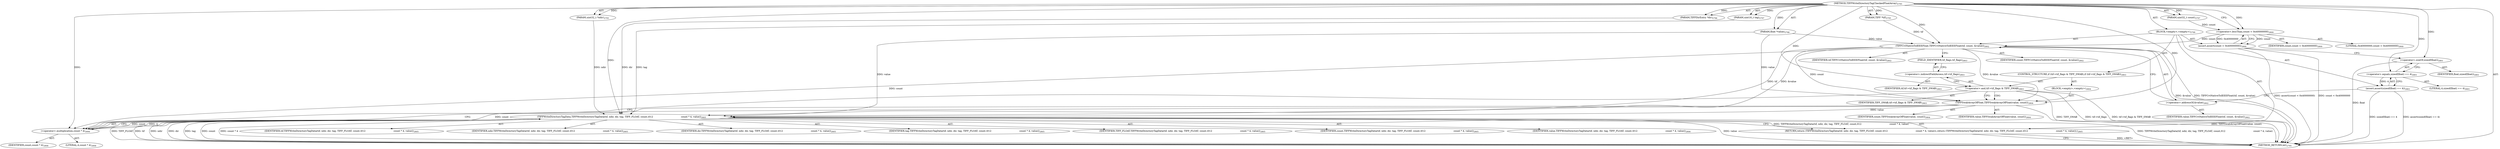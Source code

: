 digraph "TIFFWriteDirectoryTagCheckedFloatArray" {  
"71488" [label = <(METHOD,TIFFWriteDirectoryTagCheckedFloatArray)<SUB>2795</SUB>> ]
"71489" [label = <(PARAM,TIFF *tif)<SUB>2795</SUB>> ]
"71490" [label = <(PARAM,uint32_t *ndir)<SUB>2795</SUB>> ]
"71491" [label = <(PARAM,TIFFDirEntry *dir)<SUB>2796</SUB>> ]
"71492" [label = <(PARAM,uint16_t tag)<SUB>2797</SUB>> ]
"71493" [label = <(PARAM,uint32_t count)<SUB>2797</SUB>> ]
"71494" [label = <(PARAM,float *value)<SUB>2798</SUB>> ]
"71495" [label = <(BLOCK,&lt;empty&gt;,&lt;empty&gt;)<SUB>2799</SUB>> ]
"71496" [label = <(assert,assert(count &lt; 0x40000000))<SUB>2800</SUB>> ]
"71497" [label = <(&lt;operator&gt;.lessThan,count &lt; 0x40000000)<SUB>2800</SUB>> ]
"71498" [label = <(IDENTIFIER,count,count &lt; 0x40000000)<SUB>2800</SUB>> ]
"71499" [label = <(LITERAL,0x40000000,count &lt; 0x40000000)<SUB>2800</SUB>> ]
"71500" [label = <(assert,assert(sizeof(float) == 4))<SUB>2801</SUB>> ]
"71501" [label = <(&lt;operator&gt;.equals,sizeof(float) == 4)<SUB>2801</SUB>> ]
"71502" [label = <(&lt;operator&gt;.sizeOf,sizeof(float))<SUB>2801</SUB>> ]
"71503" [label = <(IDENTIFIER,float,sizeof(float))<SUB>2801</SUB>> ]
"71504" [label = <(LITERAL,4,sizeof(float) == 4)<SUB>2801</SUB>> ]
"71505" [label = <(TIFFCvtNativeToIEEEFloat,TIFFCvtNativeToIEEEFloat(tif, count, &amp;value))<SUB>2802</SUB>> ]
"71506" [label = <(IDENTIFIER,tif,TIFFCvtNativeToIEEEFloat(tif, count, &amp;value))<SUB>2802</SUB>> ]
"71507" [label = <(IDENTIFIER,count,TIFFCvtNativeToIEEEFloat(tif, count, &amp;value))<SUB>2802</SUB>> ]
"71508" [label = <(&lt;operator&gt;.addressOf,&amp;value)<SUB>2802</SUB>> ]
"71509" [label = <(IDENTIFIER,value,TIFFCvtNativeToIEEEFloat(tif, count, &amp;value))<SUB>2802</SUB>> ]
"71510" [label = <(CONTROL_STRUCTURE,if (tif-&gt;tif_flags &amp; TIFF_SWAB),if (tif-&gt;tif_flags &amp; TIFF_SWAB))<SUB>2803</SUB>> ]
"71511" [label = <(&lt;operator&gt;.and,tif-&gt;tif_flags &amp; TIFF_SWAB)<SUB>2803</SUB>> ]
"71512" [label = <(&lt;operator&gt;.indirectFieldAccess,tif-&gt;tif_flags)<SUB>2803</SUB>> ]
"71513" [label = <(IDENTIFIER,tif,tif-&gt;tif_flags &amp; TIFF_SWAB)<SUB>2803</SUB>> ]
"71514" [label = <(FIELD_IDENTIFIER,tif_flags,tif_flags)<SUB>2803</SUB>> ]
"71515" [label = <(IDENTIFIER,TIFF_SWAB,tif-&gt;tif_flags &amp; TIFF_SWAB)<SUB>2803</SUB>> ]
"71516" [label = <(BLOCK,&lt;empty&gt;,&lt;empty&gt;)<SUB>2804</SUB>> ]
"71517" [label = <(TIFFSwabArrayOfFloat,TIFFSwabArrayOfFloat(value, count))<SUB>2804</SUB>> ]
"71518" [label = <(IDENTIFIER,value,TIFFSwabArrayOfFloat(value, count))<SUB>2804</SUB>> ]
"71519" [label = <(IDENTIFIER,count,TIFFSwabArrayOfFloat(value, count))<SUB>2804</SUB>> ]
"71520" [label = <(RETURN,return (TIFFWriteDirectoryTagData(tif, ndir, dir, tag, TIFF_FLOAT, count,\012                                      count * 4, value));,return (TIFFWriteDirectoryTagData(tif, ndir, dir, tag, TIFF_FLOAT, count,\012                                      count * 4, value));)<SUB>2805</SUB>> ]
"71521" [label = <(TIFFWriteDirectoryTagData,TIFFWriteDirectoryTagData(tif, ndir, dir, tag, TIFF_FLOAT, count,\012                                      count * 4, value))<SUB>2805</SUB>> ]
"71522" [label = <(IDENTIFIER,tif,TIFFWriteDirectoryTagData(tif, ndir, dir, tag, TIFF_FLOAT, count,\012                                      count * 4, value))<SUB>2805</SUB>> ]
"71523" [label = <(IDENTIFIER,ndir,TIFFWriteDirectoryTagData(tif, ndir, dir, tag, TIFF_FLOAT, count,\012                                      count * 4, value))<SUB>2805</SUB>> ]
"71524" [label = <(IDENTIFIER,dir,TIFFWriteDirectoryTagData(tif, ndir, dir, tag, TIFF_FLOAT, count,\012                                      count * 4, value))<SUB>2805</SUB>> ]
"71525" [label = <(IDENTIFIER,tag,TIFFWriteDirectoryTagData(tif, ndir, dir, tag, TIFF_FLOAT, count,\012                                      count * 4, value))<SUB>2805</SUB>> ]
"71526" [label = <(IDENTIFIER,TIFF_FLOAT,TIFFWriteDirectoryTagData(tif, ndir, dir, tag, TIFF_FLOAT, count,\012                                      count * 4, value))<SUB>2805</SUB>> ]
"71527" [label = <(IDENTIFIER,count,TIFFWriteDirectoryTagData(tif, ndir, dir, tag, TIFF_FLOAT, count,\012                                      count * 4, value))<SUB>2805</SUB>> ]
"71528" [label = <(&lt;operator&gt;.multiplication,count * 4)<SUB>2806</SUB>> ]
"71529" [label = <(IDENTIFIER,count,count * 4)<SUB>2806</SUB>> ]
"71530" [label = <(LITERAL,4,count * 4)<SUB>2806</SUB>> ]
"71531" [label = <(IDENTIFIER,value,TIFFWriteDirectoryTagData(tif, ndir, dir, tag, TIFF_FLOAT, count,\012                                      count * 4, value))<SUB>2806</SUB>> ]
"71532" [label = <(METHOD_RETURN,int)<SUB>2795</SUB>> ]
  "71488" -> "71489"  [ label = "AST: "] 
  "71488" -> "71490"  [ label = "AST: "] 
  "71488" -> "71491"  [ label = "AST: "] 
  "71488" -> "71492"  [ label = "AST: "] 
  "71488" -> "71493"  [ label = "AST: "] 
  "71488" -> "71494"  [ label = "AST: "] 
  "71488" -> "71495"  [ label = "AST: "] 
  "71488" -> "71532"  [ label = "AST: "] 
  "71495" -> "71496"  [ label = "AST: "] 
  "71495" -> "71500"  [ label = "AST: "] 
  "71495" -> "71505"  [ label = "AST: "] 
  "71495" -> "71510"  [ label = "AST: "] 
  "71495" -> "71520"  [ label = "AST: "] 
  "71496" -> "71497"  [ label = "AST: "] 
  "71497" -> "71498"  [ label = "AST: "] 
  "71497" -> "71499"  [ label = "AST: "] 
  "71500" -> "71501"  [ label = "AST: "] 
  "71501" -> "71502"  [ label = "AST: "] 
  "71501" -> "71504"  [ label = "AST: "] 
  "71502" -> "71503"  [ label = "AST: "] 
  "71505" -> "71506"  [ label = "AST: "] 
  "71505" -> "71507"  [ label = "AST: "] 
  "71505" -> "71508"  [ label = "AST: "] 
  "71508" -> "71509"  [ label = "AST: "] 
  "71510" -> "71511"  [ label = "AST: "] 
  "71510" -> "71516"  [ label = "AST: "] 
  "71511" -> "71512"  [ label = "AST: "] 
  "71511" -> "71515"  [ label = "AST: "] 
  "71512" -> "71513"  [ label = "AST: "] 
  "71512" -> "71514"  [ label = "AST: "] 
  "71516" -> "71517"  [ label = "AST: "] 
  "71517" -> "71518"  [ label = "AST: "] 
  "71517" -> "71519"  [ label = "AST: "] 
  "71520" -> "71521"  [ label = "AST: "] 
  "71521" -> "71522"  [ label = "AST: "] 
  "71521" -> "71523"  [ label = "AST: "] 
  "71521" -> "71524"  [ label = "AST: "] 
  "71521" -> "71525"  [ label = "AST: "] 
  "71521" -> "71526"  [ label = "AST: "] 
  "71521" -> "71527"  [ label = "AST: "] 
  "71521" -> "71528"  [ label = "AST: "] 
  "71521" -> "71531"  [ label = "AST: "] 
  "71528" -> "71529"  [ label = "AST: "] 
  "71528" -> "71530"  [ label = "AST: "] 
  "71496" -> "71502"  [ label = "CFG: "] 
  "71500" -> "71508"  [ label = "CFG: "] 
  "71505" -> "71514"  [ label = "CFG: "] 
  "71520" -> "71532"  [ label = "CFG: "] 
  "71497" -> "71496"  [ label = "CFG: "] 
  "71501" -> "71500"  [ label = "CFG: "] 
  "71508" -> "71505"  [ label = "CFG: "] 
  "71511" -> "71517"  [ label = "CFG: "] 
  "71511" -> "71528"  [ label = "CFG: "] 
  "71521" -> "71520"  [ label = "CFG: "] 
  "71502" -> "71501"  [ label = "CFG: "] 
  "71512" -> "71511"  [ label = "CFG: "] 
  "71517" -> "71528"  [ label = "CFG: "] 
  "71528" -> "71521"  [ label = "CFG: "] 
  "71514" -> "71512"  [ label = "CFG: "] 
  "71488" -> "71497"  [ label = "CFG: "] 
  "71520" -> "71532"  [ label = "DDG: &lt;RET&gt;"] 
  "71496" -> "71532"  [ label = "DDG: count &lt; 0x40000000"] 
  "71496" -> "71532"  [ label = "DDG: assert(count &lt; 0x40000000)"] 
  "71500" -> "71532"  [ label = "DDG: sizeof(float) == 4"] 
  "71500" -> "71532"  [ label = "DDG: assert(sizeof(float) == 4)"] 
  "71505" -> "71532"  [ label = "DDG: &amp;value"] 
  "71505" -> "71532"  [ label = "DDG: TIFFCvtNativeToIEEEFloat(tif, count, &amp;value)"] 
  "71511" -> "71532"  [ label = "DDG: tif-&gt;tif_flags"] 
  "71511" -> "71532"  [ label = "DDG: tif-&gt;tif_flags &amp; TIFF_SWAB"] 
  "71517" -> "71532"  [ label = "DDG: TIFFSwabArrayOfFloat(value, count)"] 
  "71521" -> "71532"  [ label = "DDG: tif"] 
  "71521" -> "71532"  [ label = "DDG: ndir"] 
  "71521" -> "71532"  [ label = "DDG: dir"] 
  "71521" -> "71532"  [ label = "DDG: tag"] 
  "71521" -> "71532"  [ label = "DDG: count"] 
  "71521" -> "71532"  [ label = "DDG: count * 4"] 
  "71521" -> "71532"  [ label = "DDG: value"] 
  "71521" -> "71532"  [ label = "DDG: TIFFWriteDirectoryTagData(tif, ndir, dir, tag, TIFF_FLOAT, count,\012                                      count * 4, value)"] 
  "71511" -> "71532"  [ label = "DDG: TIFF_SWAB"] 
  "71521" -> "71532"  [ label = "DDG: TIFF_FLOAT"] 
  "71502" -> "71532"  [ label = "DDG: float"] 
  "71488" -> "71489"  [ label = "DDG: "] 
  "71488" -> "71490"  [ label = "DDG: "] 
  "71488" -> "71491"  [ label = "DDG: "] 
  "71488" -> "71492"  [ label = "DDG: "] 
  "71488" -> "71493"  [ label = "DDG: "] 
  "71488" -> "71494"  [ label = "DDG: "] 
  "71521" -> "71520"  [ label = "DDG: TIFFWriteDirectoryTagData(tif, ndir, dir, tag, TIFF_FLOAT, count,\012                                      count * 4, value)"] 
  "71497" -> "71496"  [ label = "DDG: count"] 
  "71497" -> "71496"  [ label = "DDG: 0x40000000"] 
  "71501" -> "71500"  [ label = "DDG: 4"] 
  "71489" -> "71505"  [ label = "DDG: tif"] 
  "71488" -> "71505"  [ label = "DDG: "] 
  "71497" -> "71505"  [ label = "DDG: count"] 
  "71494" -> "71505"  [ label = "DDG: value"] 
  "71493" -> "71497"  [ label = "DDG: count"] 
  "71488" -> "71497"  [ label = "DDG: "] 
  "71488" -> "71501"  [ label = "DDG: "] 
  "71488" -> "71511"  [ label = "DDG: "] 
  "71505" -> "71521"  [ label = "DDG: tif"] 
  "71488" -> "71521"  [ label = "DDG: "] 
  "71490" -> "71521"  [ label = "DDG: ndir"] 
  "71491" -> "71521"  [ label = "DDG: dir"] 
  "71492" -> "71521"  [ label = "DDG: tag"] 
  "71528" -> "71521"  [ label = "DDG: count"] 
  "71528" -> "71521"  [ label = "DDG: 4"] 
  "71505" -> "71521"  [ label = "DDG: &amp;value"] 
  "71517" -> "71521"  [ label = "DDG: value"] 
  "71494" -> "71521"  [ label = "DDG: value"] 
  "71488" -> "71502"  [ label = "DDG: "] 
  "71505" -> "71517"  [ label = "DDG: &amp;value"] 
  "71494" -> "71517"  [ label = "DDG: value"] 
  "71488" -> "71517"  [ label = "DDG: "] 
  "71505" -> "71517"  [ label = "DDG: count"] 
  "71505" -> "71528"  [ label = "DDG: count"] 
  "71517" -> "71528"  [ label = "DDG: count"] 
  "71488" -> "71528"  [ label = "DDG: "] 
  "71511" -> "71517"  [ label = "CDG: "] 
}
